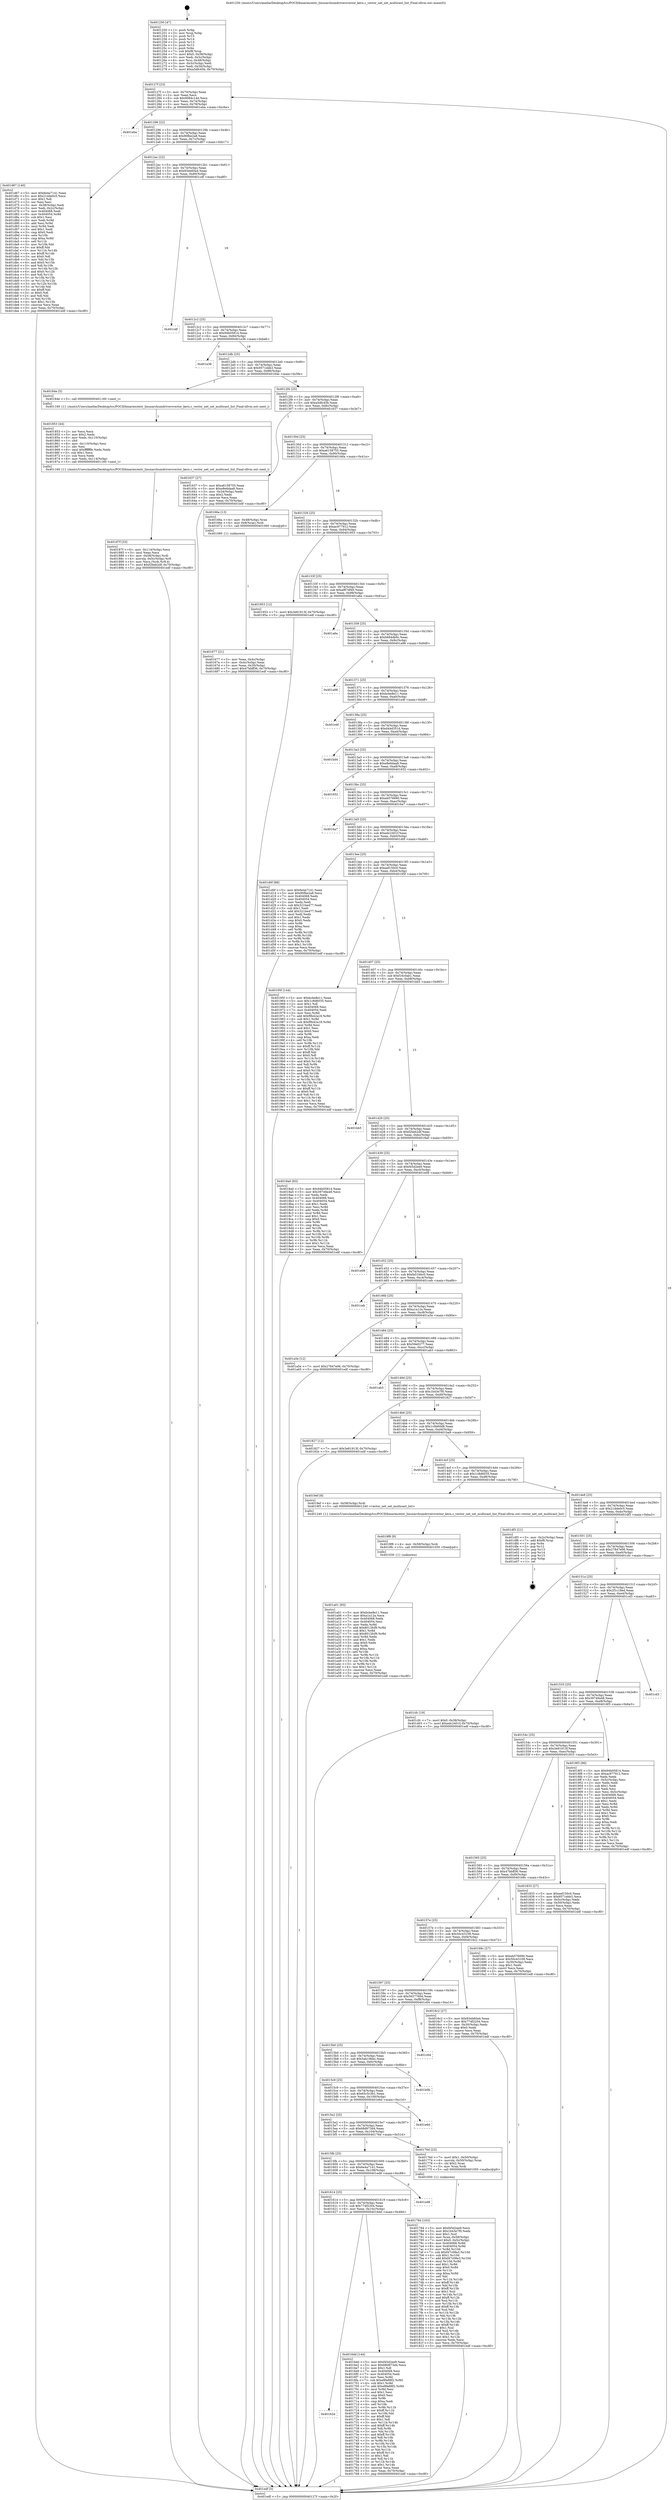 digraph "0x401250" {
  label = "0x401250 (/mnt/c/Users/mathe/Desktop/tcc/POCII/binaries/extr_linuxarchumdriversvector_kern.c_vector_net_set_multicast_list_Final-ollvm.out::main(0))"
  labelloc = "t"
  node[shape=record]

  Entry [label="",width=0.3,height=0.3,shape=circle,fillcolor=black,style=filled]
  "0x40127f" [label="{
     0x40127f [23]\l
     | [instrs]\l
     &nbsp;&nbsp;0x40127f \<+3\>: mov -0x70(%rbp),%eax\l
     &nbsp;&nbsp;0x401282 \<+2\>: mov %eax,%ecx\l
     &nbsp;&nbsp;0x401284 \<+6\>: sub $0x9084c14d,%ecx\l
     &nbsp;&nbsp;0x40128a \<+3\>: mov %eax,-0x74(%rbp)\l
     &nbsp;&nbsp;0x40128d \<+3\>: mov %ecx,-0x78(%rbp)\l
     &nbsp;&nbsp;0x401290 \<+6\>: je 0000000000401eba \<main+0xc6a\>\l
  }"]
  "0x401eba" [label="{
     0x401eba\l
  }", style=dashed]
  "0x401296" [label="{
     0x401296 [22]\l
     | [instrs]\l
     &nbsp;&nbsp;0x401296 \<+5\>: jmp 000000000040129b \<main+0x4b\>\l
     &nbsp;&nbsp;0x40129b \<+3\>: mov -0x74(%rbp),%eax\l
     &nbsp;&nbsp;0x40129e \<+5\>: sub $0x90fbe2a8,%eax\l
     &nbsp;&nbsp;0x4012a3 \<+3\>: mov %eax,-0x7c(%rbp)\l
     &nbsp;&nbsp;0x4012a6 \<+6\>: je 0000000000401d67 \<main+0xb17\>\l
  }"]
  Exit [label="",width=0.3,height=0.3,shape=circle,fillcolor=black,style=filled,peripheries=2]
  "0x401d67" [label="{
     0x401d67 [140]\l
     | [instrs]\l
     &nbsp;&nbsp;0x401d67 \<+5\>: mov $0x6e4a7141,%eax\l
     &nbsp;&nbsp;0x401d6c \<+5\>: mov $0x21dde0c5,%ecx\l
     &nbsp;&nbsp;0x401d71 \<+2\>: mov $0x1,%dl\l
     &nbsp;&nbsp;0x401d73 \<+2\>: xor %esi,%esi\l
     &nbsp;&nbsp;0x401d75 \<+3\>: mov -0x38(%rbp),%edi\l
     &nbsp;&nbsp;0x401d78 \<+3\>: mov %edi,-0x2c(%rbp)\l
     &nbsp;&nbsp;0x401d7b \<+7\>: mov 0x404068,%edi\l
     &nbsp;&nbsp;0x401d82 \<+8\>: mov 0x404054,%r8d\l
     &nbsp;&nbsp;0x401d8a \<+3\>: sub $0x1,%esi\l
     &nbsp;&nbsp;0x401d8d \<+3\>: mov %edi,%r9d\l
     &nbsp;&nbsp;0x401d90 \<+3\>: add %esi,%r9d\l
     &nbsp;&nbsp;0x401d93 \<+4\>: imul %r9d,%edi\l
     &nbsp;&nbsp;0x401d97 \<+3\>: and $0x1,%edi\l
     &nbsp;&nbsp;0x401d9a \<+3\>: cmp $0x0,%edi\l
     &nbsp;&nbsp;0x401d9d \<+4\>: sete %r10b\l
     &nbsp;&nbsp;0x401da1 \<+4\>: cmp $0xa,%r8d\l
     &nbsp;&nbsp;0x401da5 \<+4\>: setl %r11b\l
     &nbsp;&nbsp;0x401da9 \<+3\>: mov %r10b,%bl\l
     &nbsp;&nbsp;0x401dac \<+3\>: xor $0xff,%bl\l
     &nbsp;&nbsp;0x401daf \<+3\>: mov %r11b,%r14b\l
     &nbsp;&nbsp;0x401db2 \<+4\>: xor $0xff,%r14b\l
     &nbsp;&nbsp;0x401db6 \<+3\>: xor $0x0,%dl\l
     &nbsp;&nbsp;0x401db9 \<+3\>: mov %bl,%r15b\l
     &nbsp;&nbsp;0x401dbc \<+4\>: and $0x0,%r15b\l
     &nbsp;&nbsp;0x401dc0 \<+3\>: and %dl,%r10b\l
     &nbsp;&nbsp;0x401dc3 \<+3\>: mov %r14b,%r12b\l
     &nbsp;&nbsp;0x401dc6 \<+4\>: and $0x0,%r12b\l
     &nbsp;&nbsp;0x401dca \<+3\>: and %dl,%r11b\l
     &nbsp;&nbsp;0x401dcd \<+3\>: or %r10b,%r15b\l
     &nbsp;&nbsp;0x401dd0 \<+3\>: or %r11b,%r12b\l
     &nbsp;&nbsp;0x401dd3 \<+3\>: xor %r12b,%r15b\l
     &nbsp;&nbsp;0x401dd6 \<+3\>: or %r14b,%bl\l
     &nbsp;&nbsp;0x401dd9 \<+3\>: xor $0xff,%bl\l
     &nbsp;&nbsp;0x401ddc \<+3\>: or $0x0,%dl\l
     &nbsp;&nbsp;0x401ddf \<+2\>: and %dl,%bl\l
     &nbsp;&nbsp;0x401de1 \<+3\>: or %bl,%r15b\l
     &nbsp;&nbsp;0x401de4 \<+4\>: test $0x1,%r15b\l
     &nbsp;&nbsp;0x401de8 \<+3\>: cmovne %ecx,%eax\l
     &nbsp;&nbsp;0x401deb \<+3\>: mov %eax,-0x70(%rbp)\l
     &nbsp;&nbsp;0x401dee \<+5\>: jmp 0000000000401edf \<main+0xc8f\>\l
  }"]
  "0x4012ac" [label="{
     0x4012ac [22]\l
     | [instrs]\l
     &nbsp;&nbsp;0x4012ac \<+5\>: jmp 00000000004012b1 \<main+0x61\>\l
     &nbsp;&nbsp;0x4012b1 \<+3\>: mov -0x74(%rbp),%eax\l
     &nbsp;&nbsp;0x4012b4 \<+5\>: sub $0x93eb60a4,%eax\l
     &nbsp;&nbsp;0x4012b9 \<+3\>: mov %eax,-0x80(%rbp)\l
     &nbsp;&nbsp;0x4012bc \<+6\>: je 0000000000401cdf \<main+0xa8f\>\l
  }"]
  "0x401a01" [label="{
     0x401a01 [93]\l
     | [instrs]\l
     &nbsp;&nbsp;0x401a01 \<+5\>: mov $0xbcbe8e11,%eax\l
     &nbsp;&nbsp;0x401a06 \<+5\>: mov $0xa1a12a,%ecx\l
     &nbsp;&nbsp;0x401a0b \<+7\>: mov 0x404068,%edx\l
     &nbsp;&nbsp;0x401a12 \<+7\>: mov 0x404054,%esi\l
     &nbsp;&nbsp;0x401a19 \<+3\>: mov %edx,%r8d\l
     &nbsp;&nbsp;0x401a1c \<+7\>: add $0x8012fcf9,%r8d\l
     &nbsp;&nbsp;0x401a23 \<+4\>: sub $0x1,%r8d\l
     &nbsp;&nbsp;0x401a27 \<+7\>: sub $0x8012fcf9,%r8d\l
     &nbsp;&nbsp;0x401a2e \<+4\>: imul %r8d,%edx\l
     &nbsp;&nbsp;0x401a32 \<+3\>: and $0x1,%edx\l
     &nbsp;&nbsp;0x401a35 \<+3\>: cmp $0x0,%edx\l
     &nbsp;&nbsp;0x401a38 \<+4\>: sete %r9b\l
     &nbsp;&nbsp;0x401a3c \<+3\>: cmp $0xa,%esi\l
     &nbsp;&nbsp;0x401a3f \<+4\>: setl %r10b\l
     &nbsp;&nbsp;0x401a43 \<+3\>: mov %r9b,%r11b\l
     &nbsp;&nbsp;0x401a46 \<+3\>: and %r10b,%r11b\l
     &nbsp;&nbsp;0x401a49 \<+3\>: xor %r10b,%r9b\l
     &nbsp;&nbsp;0x401a4c \<+3\>: or %r9b,%r11b\l
     &nbsp;&nbsp;0x401a4f \<+4\>: test $0x1,%r11b\l
     &nbsp;&nbsp;0x401a53 \<+3\>: cmovne %ecx,%eax\l
     &nbsp;&nbsp;0x401a56 \<+3\>: mov %eax,-0x70(%rbp)\l
     &nbsp;&nbsp;0x401a59 \<+5\>: jmp 0000000000401edf \<main+0xc8f\>\l
  }"]
  "0x401cdf" [label="{
     0x401cdf\l
  }", style=dashed]
  "0x4012c2" [label="{
     0x4012c2 [25]\l
     | [instrs]\l
     &nbsp;&nbsp;0x4012c2 \<+5\>: jmp 00000000004012c7 \<main+0x77\>\l
     &nbsp;&nbsp;0x4012c7 \<+3\>: mov -0x74(%rbp),%eax\l
     &nbsp;&nbsp;0x4012ca \<+5\>: sub $0x94b05814,%eax\l
     &nbsp;&nbsp;0x4012cf \<+6\>: mov %eax,-0x84(%rbp)\l
     &nbsp;&nbsp;0x4012d5 \<+6\>: je 0000000000401e36 \<main+0xbe6\>\l
  }"]
  "0x4019f8" [label="{
     0x4019f8 [9]\l
     | [instrs]\l
     &nbsp;&nbsp;0x4019f8 \<+4\>: mov -0x58(%rbp),%rdi\l
     &nbsp;&nbsp;0x4019fc \<+5\>: call 0000000000401030 \<free@plt\>\l
     | [calls]\l
     &nbsp;&nbsp;0x401030 \{1\} (unknown)\l
  }"]
  "0x401e36" [label="{
     0x401e36\l
  }", style=dashed]
  "0x4012db" [label="{
     0x4012db [25]\l
     | [instrs]\l
     &nbsp;&nbsp;0x4012db \<+5\>: jmp 00000000004012e0 \<main+0x90\>\l
     &nbsp;&nbsp;0x4012e0 \<+3\>: mov -0x74(%rbp),%eax\l
     &nbsp;&nbsp;0x4012e3 \<+5\>: sub $0x9571ebb3,%eax\l
     &nbsp;&nbsp;0x4012e8 \<+6\>: mov %eax,-0x88(%rbp)\l
     &nbsp;&nbsp;0x4012ee \<+6\>: je 000000000040184e \<main+0x5fe\>\l
  }"]
  "0x40187f" [label="{
     0x40187f [33]\l
     | [instrs]\l
     &nbsp;&nbsp;0x40187f \<+6\>: mov -0x114(%rbp),%ecx\l
     &nbsp;&nbsp;0x401885 \<+3\>: imul %eax,%ecx\l
     &nbsp;&nbsp;0x401888 \<+4\>: mov -0x58(%rbp),%rdi\l
     &nbsp;&nbsp;0x40188c \<+4\>: movslq -0x5c(%rbp),%r8\l
     &nbsp;&nbsp;0x401890 \<+4\>: mov %ecx,(%rdi,%r8,4)\l
     &nbsp;&nbsp;0x401894 \<+7\>: movl $0xf2beb2df,-0x70(%rbp)\l
     &nbsp;&nbsp;0x40189b \<+5\>: jmp 0000000000401edf \<main+0xc8f\>\l
  }"]
  "0x40184e" [label="{
     0x40184e [5]\l
     | [instrs]\l
     &nbsp;&nbsp;0x40184e \<+5\>: call 0000000000401160 \<next_i\>\l
     | [calls]\l
     &nbsp;&nbsp;0x401160 \{1\} (/mnt/c/Users/mathe/Desktop/tcc/POCII/binaries/extr_linuxarchumdriversvector_kern.c_vector_net_set_multicast_list_Final-ollvm.out::next_i)\l
  }"]
  "0x4012f4" [label="{
     0x4012f4 [25]\l
     | [instrs]\l
     &nbsp;&nbsp;0x4012f4 \<+5\>: jmp 00000000004012f9 \<main+0xa9\>\l
     &nbsp;&nbsp;0x4012f9 \<+3\>: mov -0x74(%rbp),%eax\l
     &nbsp;&nbsp;0x4012fc \<+5\>: sub $0xa5dfc45b,%eax\l
     &nbsp;&nbsp;0x401301 \<+6\>: mov %eax,-0x8c(%rbp)\l
     &nbsp;&nbsp;0x401307 \<+6\>: je 0000000000401637 \<main+0x3e7\>\l
  }"]
  "0x401853" [label="{
     0x401853 [44]\l
     | [instrs]\l
     &nbsp;&nbsp;0x401853 \<+2\>: xor %ecx,%ecx\l
     &nbsp;&nbsp;0x401855 \<+5\>: mov $0x2,%edx\l
     &nbsp;&nbsp;0x40185a \<+6\>: mov %edx,-0x110(%rbp)\l
     &nbsp;&nbsp;0x401860 \<+1\>: cltd\l
     &nbsp;&nbsp;0x401861 \<+6\>: mov -0x110(%rbp),%esi\l
     &nbsp;&nbsp;0x401867 \<+2\>: idiv %esi\l
     &nbsp;&nbsp;0x401869 \<+6\>: imul $0xfffffffe,%edx,%edx\l
     &nbsp;&nbsp;0x40186f \<+3\>: sub $0x1,%ecx\l
     &nbsp;&nbsp;0x401872 \<+2\>: sub %ecx,%edx\l
     &nbsp;&nbsp;0x401874 \<+6\>: mov %edx,-0x114(%rbp)\l
     &nbsp;&nbsp;0x40187a \<+5\>: call 0000000000401160 \<next_i\>\l
     | [calls]\l
     &nbsp;&nbsp;0x401160 \{1\} (/mnt/c/Users/mathe/Desktop/tcc/POCII/binaries/extr_linuxarchumdriversvector_kern.c_vector_net_set_multicast_list_Final-ollvm.out::next_i)\l
  }"]
  "0x401637" [label="{
     0x401637 [27]\l
     | [instrs]\l
     &nbsp;&nbsp;0x401637 \<+5\>: mov $0xa6158755,%eax\l
     &nbsp;&nbsp;0x40163c \<+5\>: mov $0xe8e6daa8,%ecx\l
     &nbsp;&nbsp;0x401641 \<+3\>: mov -0x34(%rbp),%edx\l
     &nbsp;&nbsp;0x401644 \<+3\>: cmp $0x2,%edx\l
     &nbsp;&nbsp;0x401647 \<+3\>: cmovne %ecx,%eax\l
     &nbsp;&nbsp;0x40164a \<+3\>: mov %eax,-0x70(%rbp)\l
     &nbsp;&nbsp;0x40164d \<+5\>: jmp 0000000000401edf \<main+0xc8f\>\l
  }"]
  "0x40130d" [label="{
     0x40130d [25]\l
     | [instrs]\l
     &nbsp;&nbsp;0x40130d \<+5\>: jmp 0000000000401312 \<main+0xc2\>\l
     &nbsp;&nbsp;0x401312 \<+3\>: mov -0x74(%rbp),%eax\l
     &nbsp;&nbsp;0x401315 \<+5\>: sub $0xa6158755,%eax\l
     &nbsp;&nbsp;0x40131a \<+6\>: mov %eax,-0x90(%rbp)\l
     &nbsp;&nbsp;0x401320 \<+6\>: je 000000000040166a \<main+0x41a\>\l
  }"]
  "0x401edf" [label="{
     0x401edf [5]\l
     | [instrs]\l
     &nbsp;&nbsp;0x401edf \<+5\>: jmp 000000000040127f \<main+0x2f\>\l
  }"]
  "0x401250" [label="{
     0x401250 [47]\l
     | [instrs]\l
     &nbsp;&nbsp;0x401250 \<+1\>: push %rbp\l
     &nbsp;&nbsp;0x401251 \<+3\>: mov %rsp,%rbp\l
     &nbsp;&nbsp;0x401254 \<+2\>: push %r15\l
     &nbsp;&nbsp;0x401256 \<+2\>: push %r14\l
     &nbsp;&nbsp;0x401258 \<+2\>: push %r13\l
     &nbsp;&nbsp;0x40125a \<+2\>: push %r12\l
     &nbsp;&nbsp;0x40125c \<+1\>: push %rbx\l
     &nbsp;&nbsp;0x40125d \<+7\>: sub $0xf8,%rsp\l
     &nbsp;&nbsp;0x401264 \<+7\>: movl $0x0,-0x38(%rbp)\l
     &nbsp;&nbsp;0x40126b \<+3\>: mov %edi,-0x3c(%rbp)\l
     &nbsp;&nbsp;0x40126e \<+4\>: mov %rsi,-0x48(%rbp)\l
     &nbsp;&nbsp;0x401272 \<+3\>: mov -0x3c(%rbp),%edi\l
     &nbsp;&nbsp;0x401275 \<+3\>: mov %edi,-0x34(%rbp)\l
     &nbsp;&nbsp;0x401278 \<+7\>: movl $0xa5dfc45b,-0x70(%rbp)\l
  }"]
  "0x401784" [label="{
     0x401784 [163]\l
     | [instrs]\l
     &nbsp;&nbsp;0x401784 \<+5\>: mov $0xf45d2ee9,%ecx\l
     &nbsp;&nbsp;0x401789 \<+5\>: mov $0x1b43e7f0,%edx\l
     &nbsp;&nbsp;0x40178e \<+3\>: mov $0x1,%sil\l
     &nbsp;&nbsp;0x401791 \<+4\>: mov %rax,-0x58(%rbp)\l
     &nbsp;&nbsp;0x401795 \<+7\>: movl $0x0,-0x5c(%rbp)\l
     &nbsp;&nbsp;0x40179c \<+8\>: mov 0x404068,%r8d\l
     &nbsp;&nbsp;0x4017a4 \<+8\>: mov 0x404054,%r9d\l
     &nbsp;&nbsp;0x4017ac \<+3\>: mov %r8d,%r10d\l
     &nbsp;&nbsp;0x4017af \<+7\>: sub $0xf47c08e3,%r10d\l
     &nbsp;&nbsp;0x4017b6 \<+4\>: sub $0x1,%r10d\l
     &nbsp;&nbsp;0x4017ba \<+7\>: add $0xf47c08e3,%r10d\l
     &nbsp;&nbsp;0x4017c1 \<+4\>: imul %r10d,%r8d\l
     &nbsp;&nbsp;0x4017c5 \<+4\>: and $0x1,%r8d\l
     &nbsp;&nbsp;0x4017c9 \<+4\>: cmp $0x0,%r8d\l
     &nbsp;&nbsp;0x4017cd \<+4\>: sete %r11b\l
     &nbsp;&nbsp;0x4017d1 \<+4\>: cmp $0xa,%r9d\l
     &nbsp;&nbsp;0x4017d5 \<+3\>: setl %bl\l
     &nbsp;&nbsp;0x4017d8 \<+3\>: mov %r11b,%r14b\l
     &nbsp;&nbsp;0x4017db \<+4\>: xor $0xff,%r14b\l
     &nbsp;&nbsp;0x4017df \<+3\>: mov %bl,%r15b\l
     &nbsp;&nbsp;0x4017e2 \<+4\>: xor $0xff,%r15b\l
     &nbsp;&nbsp;0x4017e6 \<+4\>: xor $0x1,%sil\l
     &nbsp;&nbsp;0x4017ea \<+3\>: mov %r14b,%r12b\l
     &nbsp;&nbsp;0x4017ed \<+4\>: and $0xff,%r12b\l
     &nbsp;&nbsp;0x4017f1 \<+3\>: and %sil,%r11b\l
     &nbsp;&nbsp;0x4017f4 \<+3\>: mov %r15b,%r13b\l
     &nbsp;&nbsp;0x4017f7 \<+4\>: and $0xff,%r13b\l
     &nbsp;&nbsp;0x4017fb \<+3\>: and %sil,%bl\l
     &nbsp;&nbsp;0x4017fe \<+3\>: or %r11b,%r12b\l
     &nbsp;&nbsp;0x401801 \<+3\>: or %bl,%r13b\l
     &nbsp;&nbsp;0x401804 \<+3\>: xor %r13b,%r12b\l
     &nbsp;&nbsp;0x401807 \<+3\>: or %r15b,%r14b\l
     &nbsp;&nbsp;0x40180a \<+4\>: xor $0xff,%r14b\l
     &nbsp;&nbsp;0x40180e \<+4\>: or $0x1,%sil\l
     &nbsp;&nbsp;0x401812 \<+3\>: and %sil,%r14b\l
     &nbsp;&nbsp;0x401815 \<+3\>: or %r14b,%r12b\l
     &nbsp;&nbsp;0x401818 \<+4\>: test $0x1,%r12b\l
     &nbsp;&nbsp;0x40181c \<+3\>: cmovne %edx,%ecx\l
     &nbsp;&nbsp;0x40181f \<+3\>: mov %ecx,-0x70(%rbp)\l
     &nbsp;&nbsp;0x401822 \<+5\>: jmp 0000000000401edf \<main+0xc8f\>\l
  }"]
  "0x40166a" [label="{
     0x40166a [13]\l
     | [instrs]\l
     &nbsp;&nbsp;0x40166a \<+4\>: mov -0x48(%rbp),%rax\l
     &nbsp;&nbsp;0x40166e \<+4\>: mov 0x8(%rax),%rdi\l
     &nbsp;&nbsp;0x401672 \<+5\>: call 0000000000401060 \<atoi@plt\>\l
     | [calls]\l
     &nbsp;&nbsp;0x401060 \{1\} (unknown)\l
  }"]
  "0x401326" [label="{
     0x401326 [25]\l
     | [instrs]\l
     &nbsp;&nbsp;0x401326 \<+5\>: jmp 000000000040132b \<main+0xdb\>\l
     &nbsp;&nbsp;0x40132b \<+3\>: mov -0x74(%rbp),%eax\l
     &nbsp;&nbsp;0x40132e \<+5\>: sub $0xac977912,%eax\l
     &nbsp;&nbsp;0x401333 \<+6\>: mov %eax,-0x94(%rbp)\l
     &nbsp;&nbsp;0x401339 \<+6\>: je 0000000000401953 \<main+0x703\>\l
  }"]
  "0x401677" [label="{
     0x401677 [21]\l
     | [instrs]\l
     &nbsp;&nbsp;0x401677 \<+3\>: mov %eax,-0x4c(%rbp)\l
     &nbsp;&nbsp;0x40167a \<+3\>: mov -0x4c(%rbp),%eax\l
     &nbsp;&nbsp;0x40167d \<+3\>: mov %eax,-0x30(%rbp)\l
     &nbsp;&nbsp;0x401680 \<+7\>: movl $0x47bbff36,-0x70(%rbp)\l
     &nbsp;&nbsp;0x401687 \<+5\>: jmp 0000000000401edf \<main+0xc8f\>\l
  }"]
  "0x40162d" [label="{
     0x40162d\l
  }", style=dashed]
  "0x401953" [label="{
     0x401953 [12]\l
     | [instrs]\l
     &nbsp;&nbsp;0x401953 \<+7\>: movl $0x3e81913f,-0x70(%rbp)\l
     &nbsp;&nbsp;0x40195a \<+5\>: jmp 0000000000401edf \<main+0xc8f\>\l
  }"]
  "0x40133f" [label="{
     0x40133f [25]\l
     | [instrs]\l
     &nbsp;&nbsp;0x40133f \<+5\>: jmp 0000000000401344 \<main+0xf4\>\l
     &nbsp;&nbsp;0x401344 \<+3\>: mov -0x74(%rbp),%eax\l
     &nbsp;&nbsp;0x401347 \<+5\>: sub $0xaf87df40,%eax\l
     &nbsp;&nbsp;0x40134c \<+6\>: mov %eax,-0x98(%rbp)\l
     &nbsp;&nbsp;0x401352 \<+6\>: je 0000000000401a6a \<main+0x81a\>\l
  }"]
  "0x4016dd" [label="{
     0x4016dd [144]\l
     | [instrs]\l
     &nbsp;&nbsp;0x4016dd \<+5\>: mov $0xf45d2ee9,%eax\l
     &nbsp;&nbsp;0x4016e2 \<+5\>: mov $0x68d973d4,%ecx\l
     &nbsp;&nbsp;0x4016e7 \<+2\>: mov $0x1,%dl\l
     &nbsp;&nbsp;0x4016e9 \<+7\>: mov 0x404068,%esi\l
     &nbsp;&nbsp;0x4016f0 \<+7\>: mov 0x404054,%edi\l
     &nbsp;&nbsp;0x4016f7 \<+3\>: mov %esi,%r8d\l
     &nbsp;&nbsp;0x4016fa \<+7\>: sub $0xe8fa88f2,%r8d\l
     &nbsp;&nbsp;0x401701 \<+4\>: sub $0x1,%r8d\l
     &nbsp;&nbsp;0x401705 \<+7\>: add $0xe8fa88f2,%r8d\l
     &nbsp;&nbsp;0x40170c \<+4\>: imul %r8d,%esi\l
     &nbsp;&nbsp;0x401710 \<+3\>: and $0x1,%esi\l
     &nbsp;&nbsp;0x401713 \<+3\>: cmp $0x0,%esi\l
     &nbsp;&nbsp;0x401716 \<+4\>: sete %r9b\l
     &nbsp;&nbsp;0x40171a \<+3\>: cmp $0xa,%edi\l
     &nbsp;&nbsp;0x40171d \<+4\>: setl %r10b\l
     &nbsp;&nbsp;0x401721 \<+3\>: mov %r9b,%r11b\l
     &nbsp;&nbsp;0x401724 \<+4\>: xor $0xff,%r11b\l
     &nbsp;&nbsp;0x401728 \<+3\>: mov %r10b,%bl\l
     &nbsp;&nbsp;0x40172b \<+3\>: xor $0xff,%bl\l
     &nbsp;&nbsp;0x40172e \<+3\>: xor $0x1,%dl\l
     &nbsp;&nbsp;0x401731 \<+3\>: mov %r11b,%r14b\l
     &nbsp;&nbsp;0x401734 \<+4\>: and $0xff,%r14b\l
     &nbsp;&nbsp;0x401738 \<+3\>: and %dl,%r9b\l
     &nbsp;&nbsp;0x40173b \<+3\>: mov %bl,%r15b\l
     &nbsp;&nbsp;0x40173e \<+4\>: and $0xff,%r15b\l
     &nbsp;&nbsp;0x401742 \<+3\>: and %dl,%r10b\l
     &nbsp;&nbsp;0x401745 \<+3\>: or %r9b,%r14b\l
     &nbsp;&nbsp;0x401748 \<+3\>: or %r10b,%r15b\l
     &nbsp;&nbsp;0x40174b \<+3\>: xor %r15b,%r14b\l
     &nbsp;&nbsp;0x40174e \<+3\>: or %bl,%r11b\l
     &nbsp;&nbsp;0x401751 \<+4\>: xor $0xff,%r11b\l
     &nbsp;&nbsp;0x401755 \<+3\>: or $0x1,%dl\l
     &nbsp;&nbsp;0x401758 \<+3\>: and %dl,%r11b\l
     &nbsp;&nbsp;0x40175b \<+3\>: or %r11b,%r14b\l
     &nbsp;&nbsp;0x40175e \<+4\>: test $0x1,%r14b\l
     &nbsp;&nbsp;0x401762 \<+3\>: cmovne %ecx,%eax\l
     &nbsp;&nbsp;0x401765 \<+3\>: mov %eax,-0x70(%rbp)\l
     &nbsp;&nbsp;0x401768 \<+5\>: jmp 0000000000401edf \<main+0xc8f\>\l
  }"]
  "0x401a6a" [label="{
     0x401a6a\l
  }", style=dashed]
  "0x401358" [label="{
     0x401358 [25]\l
     | [instrs]\l
     &nbsp;&nbsp;0x401358 \<+5\>: jmp 000000000040135d \<main+0x10d\>\l
     &nbsp;&nbsp;0x40135d \<+3\>: mov -0x74(%rbp),%eax\l
     &nbsp;&nbsp;0x401360 \<+5\>: sub $0xb684db9c,%eax\l
     &nbsp;&nbsp;0x401365 \<+6\>: mov %eax,-0x9c(%rbp)\l
     &nbsp;&nbsp;0x40136b \<+6\>: je 0000000000401a98 \<main+0x848\>\l
  }"]
  "0x401614" [label="{
     0x401614 [25]\l
     | [instrs]\l
     &nbsp;&nbsp;0x401614 \<+5\>: jmp 0000000000401619 \<main+0x3c9\>\l
     &nbsp;&nbsp;0x401619 \<+3\>: mov -0x74(%rbp),%eax\l
     &nbsp;&nbsp;0x40161c \<+5\>: sub $0x774f2204,%eax\l
     &nbsp;&nbsp;0x401621 \<+6\>: mov %eax,-0x10c(%rbp)\l
     &nbsp;&nbsp;0x401627 \<+6\>: je 00000000004016dd \<main+0x48d\>\l
  }"]
  "0x401a98" [label="{
     0x401a98\l
  }", style=dashed]
  "0x401371" [label="{
     0x401371 [25]\l
     | [instrs]\l
     &nbsp;&nbsp;0x401371 \<+5\>: jmp 0000000000401376 \<main+0x126\>\l
     &nbsp;&nbsp;0x401376 \<+3\>: mov -0x74(%rbp),%eax\l
     &nbsp;&nbsp;0x401379 \<+5\>: sub $0xbcbe8e11,%eax\l
     &nbsp;&nbsp;0x40137e \<+6\>: mov %eax,-0xa0(%rbp)\l
     &nbsp;&nbsp;0x401384 \<+6\>: je 0000000000401e4f \<main+0xbff\>\l
  }"]
  "0x401ed8" [label="{
     0x401ed8\l
  }", style=dashed]
  "0x401e4f" [label="{
     0x401e4f\l
  }", style=dashed]
  "0x40138a" [label="{
     0x40138a [25]\l
     | [instrs]\l
     &nbsp;&nbsp;0x40138a \<+5\>: jmp 000000000040138f \<main+0x13f\>\l
     &nbsp;&nbsp;0x40138f \<+3\>: mov -0x74(%rbp),%eax\l
     &nbsp;&nbsp;0x401392 \<+5\>: sub $0xd44d351d,%eax\l
     &nbsp;&nbsp;0x401397 \<+6\>: mov %eax,-0xa4(%rbp)\l
     &nbsp;&nbsp;0x40139d \<+6\>: je 0000000000401bd4 \<main+0x984\>\l
  }"]
  "0x4015fb" [label="{
     0x4015fb [25]\l
     | [instrs]\l
     &nbsp;&nbsp;0x4015fb \<+5\>: jmp 0000000000401600 \<main+0x3b0\>\l
     &nbsp;&nbsp;0x401600 \<+3\>: mov -0x74(%rbp),%eax\l
     &nbsp;&nbsp;0x401603 \<+5\>: sub $0x6e4a7141,%eax\l
     &nbsp;&nbsp;0x401608 \<+6\>: mov %eax,-0x108(%rbp)\l
     &nbsp;&nbsp;0x40160e \<+6\>: je 0000000000401ed8 \<main+0xc88\>\l
  }"]
  "0x401bd4" [label="{
     0x401bd4\l
  }", style=dashed]
  "0x4013a3" [label="{
     0x4013a3 [25]\l
     | [instrs]\l
     &nbsp;&nbsp;0x4013a3 \<+5\>: jmp 00000000004013a8 \<main+0x158\>\l
     &nbsp;&nbsp;0x4013a8 \<+3\>: mov -0x74(%rbp),%eax\l
     &nbsp;&nbsp;0x4013ab \<+5\>: sub $0xe8e6daa8,%eax\l
     &nbsp;&nbsp;0x4013b0 \<+6\>: mov %eax,-0xa8(%rbp)\l
     &nbsp;&nbsp;0x4013b6 \<+6\>: je 0000000000401652 \<main+0x402\>\l
  }"]
  "0x40176d" [label="{
     0x40176d [23]\l
     | [instrs]\l
     &nbsp;&nbsp;0x40176d \<+7\>: movl $0x1,-0x50(%rbp)\l
     &nbsp;&nbsp;0x401774 \<+4\>: movslq -0x50(%rbp),%rax\l
     &nbsp;&nbsp;0x401778 \<+4\>: shl $0x2,%rax\l
     &nbsp;&nbsp;0x40177c \<+3\>: mov %rax,%rdi\l
     &nbsp;&nbsp;0x40177f \<+5\>: call 0000000000401050 \<malloc@plt\>\l
     | [calls]\l
     &nbsp;&nbsp;0x401050 \{1\} (unknown)\l
  }"]
  "0x401652" [label="{
     0x401652\l
  }", style=dashed]
  "0x4013bc" [label="{
     0x4013bc [25]\l
     | [instrs]\l
     &nbsp;&nbsp;0x4013bc \<+5\>: jmp 00000000004013c1 \<main+0x171\>\l
     &nbsp;&nbsp;0x4013c1 \<+3\>: mov -0x74(%rbp),%eax\l
     &nbsp;&nbsp;0x4013c4 \<+5\>: sub $0xeb576690,%eax\l
     &nbsp;&nbsp;0x4013c9 \<+6\>: mov %eax,-0xac(%rbp)\l
     &nbsp;&nbsp;0x4013cf \<+6\>: je 00000000004016a7 \<main+0x457\>\l
  }"]
  "0x4015e2" [label="{
     0x4015e2 [25]\l
     | [instrs]\l
     &nbsp;&nbsp;0x4015e2 \<+5\>: jmp 00000000004015e7 \<main+0x397\>\l
     &nbsp;&nbsp;0x4015e7 \<+3\>: mov -0x74(%rbp),%eax\l
     &nbsp;&nbsp;0x4015ea \<+5\>: sub $0x68d973d4,%eax\l
     &nbsp;&nbsp;0x4015ef \<+6\>: mov %eax,-0x104(%rbp)\l
     &nbsp;&nbsp;0x4015f5 \<+6\>: je 000000000040176d \<main+0x51d\>\l
  }"]
  "0x4016a7" [label="{
     0x4016a7\l
  }", style=dashed]
  "0x4013d5" [label="{
     0x4013d5 [25]\l
     | [instrs]\l
     &nbsp;&nbsp;0x4013d5 \<+5\>: jmp 00000000004013da \<main+0x18a\>\l
     &nbsp;&nbsp;0x4013da \<+3\>: mov -0x74(%rbp),%eax\l
     &nbsp;&nbsp;0x4013dd \<+5\>: sub $0xedc2401f,%eax\l
     &nbsp;&nbsp;0x4013e2 \<+6\>: mov %eax,-0xb0(%rbp)\l
     &nbsp;&nbsp;0x4013e8 \<+6\>: je 0000000000401d0f \<main+0xabf\>\l
  }"]
  "0x401e6d" [label="{
     0x401e6d\l
  }", style=dashed]
  "0x401d0f" [label="{
     0x401d0f [88]\l
     | [instrs]\l
     &nbsp;&nbsp;0x401d0f \<+5\>: mov $0x6e4a7141,%eax\l
     &nbsp;&nbsp;0x401d14 \<+5\>: mov $0x90fbe2a8,%ecx\l
     &nbsp;&nbsp;0x401d19 \<+7\>: mov 0x404068,%edx\l
     &nbsp;&nbsp;0x401d20 \<+7\>: mov 0x404054,%esi\l
     &nbsp;&nbsp;0x401d27 \<+2\>: mov %edx,%edi\l
     &nbsp;&nbsp;0x401d29 \<+6\>: sub $0x321be477,%edi\l
     &nbsp;&nbsp;0x401d2f \<+3\>: sub $0x1,%edi\l
     &nbsp;&nbsp;0x401d32 \<+6\>: add $0x321be477,%edi\l
     &nbsp;&nbsp;0x401d38 \<+3\>: imul %edi,%edx\l
     &nbsp;&nbsp;0x401d3b \<+3\>: and $0x1,%edx\l
     &nbsp;&nbsp;0x401d3e \<+3\>: cmp $0x0,%edx\l
     &nbsp;&nbsp;0x401d41 \<+4\>: sete %r8b\l
     &nbsp;&nbsp;0x401d45 \<+3\>: cmp $0xa,%esi\l
     &nbsp;&nbsp;0x401d48 \<+4\>: setl %r9b\l
     &nbsp;&nbsp;0x401d4c \<+3\>: mov %r8b,%r10b\l
     &nbsp;&nbsp;0x401d4f \<+3\>: and %r9b,%r10b\l
     &nbsp;&nbsp;0x401d52 \<+3\>: xor %r9b,%r8b\l
     &nbsp;&nbsp;0x401d55 \<+3\>: or %r8b,%r10b\l
     &nbsp;&nbsp;0x401d58 \<+4\>: test $0x1,%r10b\l
     &nbsp;&nbsp;0x401d5c \<+3\>: cmovne %ecx,%eax\l
     &nbsp;&nbsp;0x401d5f \<+3\>: mov %eax,-0x70(%rbp)\l
     &nbsp;&nbsp;0x401d62 \<+5\>: jmp 0000000000401edf \<main+0xc8f\>\l
  }"]
  "0x4013ee" [label="{
     0x4013ee [25]\l
     | [instrs]\l
     &nbsp;&nbsp;0x4013ee \<+5\>: jmp 00000000004013f3 \<main+0x1a3\>\l
     &nbsp;&nbsp;0x4013f3 \<+3\>: mov -0x74(%rbp),%eax\l
     &nbsp;&nbsp;0x4013f6 \<+5\>: sub $0xeef150c0,%eax\l
     &nbsp;&nbsp;0x4013fb \<+6\>: mov %eax,-0xb4(%rbp)\l
     &nbsp;&nbsp;0x401401 \<+6\>: je 000000000040195f \<main+0x70f\>\l
  }"]
  "0x4015c9" [label="{
     0x4015c9 [25]\l
     | [instrs]\l
     &nbsp;&nbsp;0x4015c9 \<+5\>: jmp 00000000004015ce \<main+0x37e\>\l
     &nbsp;&nbsp;0x4015ce \<+3\>: mov -0x74(%rbp),%eax\l
     &nbsp;&nbsp;0x4015d1 \<+5\>: sub $0x65c5c3b1,%eax\l
     &nbsp;&nbsp;0x4015d6 \<+6\>: mov %eax,-0x100(%rbp)\l
     &nbsp;&nbsp;0x4015dc \<+6\>: je 0000000000401e6d \<main+0xc1d\>\l
  }"]
  "0x40195f" [label="{
     0x40195f [144]\l
     | [instrs]\l
     &nbsp;&nbsp;0x40195f \<+5\>: mov $0xbcbe8e11,%eax\l
     &nbsp;&nbsp;0x401964 \<+5\>: mov $0x1c8d6035,%ecx\l
     &nbsp;&nbsp;0x401969 \<+2\>: mov $0x1,%dl\l
     &nbsp;&nbsp;0x40196b \<+7\>: mov 0x404068,%esi\l
     &nbsp;&nbsp;0x401972 \<+7\>: mov 0x404054,%edi\l
     &nbsp;&nbsp;0x401979 \<+3\>: mov %esi,%r8d\l
     &nbsp;&nbsp;0x40197c \<+7\>: add $0xf9b42a18,%r8d\l
     &nbsp;&nbsp;0x401983 \<+4\>: sub $0x1,%r8d\l
     &nbsp;&nbsp;0x401987 \<+7\>: sub $0xf9b42a18,%r8d\l
     &nbsp;&nbsp;0x40198e \<+4\>: imul %r8d,%esi\l
     &nbsp;&nbsp;0x401992 \<+3\>: and $0x1,%esi\l
     &nbsp;&nbsp;0x401995 \<+3\>: cmp $0x0,%esi\l
     &nbsp;&nbsp;0x401998 \<+4\>: sete %r9b\l
     &nbsp;&nbsp;0x40199c \<+3\>: cmp $0xa,%edi\l
     &nbsp;&nbsp;0x40199f \<+4\>: setl %r10b\l
     &nbsp;&nbsp;0x4019a3 \<+3\>: mov %r9b,%r11b\l
     &nbsp;&nbsp;0x4019a6 \<+4\>: xor $0xff,%r11b\l
     &nbsp;&nbsp;0x4019aa \<+3\>: mov %r10b,%bl\l
     &nbsp;&nbsp;0x4019ad \<+3\>: xor $0xff,%bl\l
     &nbsp;&nbsp;0x4019b0 \<+3\>: xor $0x0,%dl\l
     &nbsp;&nbsp;0x4019b3 \<+3\>: mov %r11b,%r14b\l
     &nbsp;&nbsp;0x4019b6 \<+4\>: and $0x0,%r14b\l
     &nbsp;&nbsp;0x4019ba \<+3\>: and %dl,%r9b\l
     &nbsp;&nbsp;0x4019bd \<+3\>: mov %bl,%r15b\l
     &nbsp;&nbsp;0x4019c0 \<+4\>: and $0x0,%r15b\l
     &nbsp;&nbsp;0x4019c4 \<+3\>: and %dl,%r10b\l
     &nbsp;&nbsp;0x4019c7 \<+3\>: or %r9b,%r14b\l
     &nbsp;&nbsp;0x4019ca \<+3\>: or %r10b,%r15b\l
     &nbsp;&nbsp;0x4019cd \<+3\>: xor %r15b,%r14b\l
     &nbsp;&nbsp;0x4019d0 \<+3\>: or %bl,%r11b\l
     &nbsp;&nbsp;0x4019d3 \<+4\>: xor $0xff,%r11b\l
     &nbsp;&nbsp;0x4019d7 \<+3\>: or $0x0,%dl\l
     &nbsp;&nbsp;0x4019da \<+3\>: and %dl,%r11b\l
     &nbsp;&nbsp;0x4019dd \<+3\>: or %r11b,%r14b\l
     &nbsp;&nbsp;0x4019e0 \<+4\>: test $0x1,%r14b\l
     &nbsp;&nbsp;0x4019e4 \<+3\>: cmovne %ecx,%eax\l
     &nbsp;&nbsp;0x4019e7 \<+3\>: mov %eax,-0x70(%rbp)\l
     &nbsp;&nbsp;0x4019ea \<+5\>: jmp 0000000000401edf \<main+0xc8f\>\l
  }"]
  "0x401407" [label="{
     0x401407 [25]\l
     | [instrs]\l
     &nbsp;&nbsp;0x401407 \<+5\>: jmp 000000000040140c \<main+0x1bc\>\l
     &nbsp;&nbsp;0x40140c \<+3\>: mov -0x74(%rbp),%eax\l
     &nbsp;&nbsp;0x40140f \<+5\>: sub $0xf16c0ab1,%eax\l
     &nbsp;&nbsp;0x401414 \<+6\>: mov %eax,-0xb8(%rbp)\l
     &nbsp;&nbsp;0x40141a \<+6\>: je 0000000000401bb5 \<main+0x965\>\l
  }"]
  "0x401b0b" [label="{
     0x401b0b\l
  }", style=dashed]
  "0x401bb5" [label="{
     0x401bb5\l
  }", style=dashed]
  "0x401420" [label="{
     0x401420 [25]\l
     | [instrs]\l
     &nbsp;&nbsp;0x401420 \<+5\>: jmp 0000000000401425 \<main+0x1d5\>\l
     &nbsp;&nbsp;0x401425 \<+3\>: mov -0x74(%rbp),%eax\l
     &nbsp;&nbsp;0x401428 \<+5\>: sub $0xf2beb2df,%eax\l
     &nbsp;&nbsp;0x40142d \<+6\>: mov %eax,-0xbc(%rbp)\l
     &nbsp;&nbsp;0x401433 \<+6\>: je 00000000004018a0 \<main+0x650\>\l
  }"]
  "0x4015b0" [label="{
     0x4015b0 [25]\l
     | [instrs]\l
     &nbsp;&nbsp;0x4015b0 \<+5\>: jmp 00000000004015b5 \<main+0x365\>\l
     &nbsp;&nbsp;0x4015b5 \<+3\>: mov -0x74(%rbp),%eax\l
     &nbsp;&nbsp;0x4015b8 \<+5\>: sub $0x5ab19bbc,%eax\l
     &nbsp;&nbsp;0x4015bd \<+6\>: mov %eax,-0xfc(%rbp)\l
     &nbsp;&nbsp;0x4015c3 \<+6\>: je 0000000000401b0b \<main+0x8bb\>\l
  }"]
  "0x4018a0" [label="{
     0x4018a0 [83]\l
     | [instrs]\l
     &nbsp;&nbsp;0x4018a0 \<+5\>: mov $0x94b05814,%eax\l
     &nbsp;&nbsp;0x4018a5 \<+5\>: mov $0x39749a48,%ecx\l
     &nbsp;&nbsp;0x4018aa \<+2\>: xor %edx,%edx\l
     &nbsp;&nbsp;0x4018ac \<+7\>: mov 0x404068,%esi\l
     &nbsp;&nbsp;0x4018b3 \<+7\>: mov 0x404054,%edi\l
     &nbsp;&nbsp;0x4018ba \<+3\>: sub $0x1,%edx\l
     &nbsp;&nbsp;0x4018bd \<+3\>: mov %esi,%r8d\l
     &nbsp;&nbsp;0x4018c0 \<+3\>: add %edx,%r8d\l
     &nbsp;&nbsp;0x4018c3 \<+4\>: imul %r8d,%esi\l
     &nbsp;&nbsp;0x4018c7 \<+3\>: and $0x1,%esi\l
     &nbsp;&nbsp;0x4018ca \<+3\>: cmp $0x0,%esi\l
     &nbsp;&nbsp;0x4018cd \<+4\>: sete %r9b\l
     &nbsp;&nbsp;0x4018d1 \<+3\>: cmp $0xa,%edi\l
     &nbsp;&nbsp;0x4018d4 \<+4\>: setl %r10b\l
     &nbsp;&nbsp;0x4018d8 \<+3\>: mov %r9b,%r11b\l
     &nbsp;&nbsp;0x4018db \<+3\>: and %r10b,%r11b\l
     &nbsp;&nbsp;0x4018de \<+3\>: xor %r10b,%r9b\l
     &nbsp;&nbsp;0x4018e1 \<+3\>: or %r9b,%r11b\l
     &nbsp;&nbsp;0x4018e4 \<+4\>: test $0x1,%r11b\l
     &nbsp;&nbsp;0x4018e8 \<+3\>: cmovne %ecx,%eax\l
     &nbsp;&nbsp;0x4018eb \<+3\>: mov %eax,-0x70(%rbp)\l
     &nbsp;&nbsp;0x4018ee \<+5\>: jmp 0000000000401edf \<main+0xc8f\>\l
  }"]
  "0x401439" [label="{
     0x401439 [25]\l
     | [instrs]\l
     &nbsp;&nbsp;0x401439 \<+5\>: jmp 000000000040143e \<main+0x1ee\>\l
     &nbsp;&nbsp;0x40143e \<+3\>: mov -0x74(%rbp),%eax\l
     &nbsp;&nbsp;0x401441 \<+5\>: sub $0xf45d2ee9,%eax\l
     &nbsp;&nbsp;0x401446 \<+6\>: mov %eax,-0xc0(%rbp)\l
     &nbsp;&nbsp;0x40144c \<+6\>: je 0000000000401e08 \<main+0xbb8\>\l
  }"]
  "0x401c64" [label="{
     0x401c64\l
  }", style=dashed]
  "0x401e08" [label="{
     0x401e08\l
  }", style=dashed]
  "0x401452" [label="{
     0x401452 [25]\l
     | [instrs]\l
     &nbsp;&nbsp;0x401452 \<+5\>: jmp 0000000000401457 \<main+0x207\>\l
     &nbsp;&nbsp;0x401457 \<+3\>: mov -0x74(%rbp),%eax\l
     &nbsp;&nbsp;0x40145a \<+5\>: sub $0xfa51bbc0,%eax\l
     &nbsp;&nbsp;0x40145f \<+6\>: mov %eax,-0xc4(%rbp)\l
     &nbsp;&nbsp;0x401465 \<+6\>: je 0000000000401ceb \<main+0xa9b\>\l
  }"]
  "0x401597" [label="{
     0x401597 [25]\l
     | [instrs]\l
     &nbsp;&nbsp;0x401597 \<+5\>: jmp 000000000040159c \<main+0x34c\>\l
     &nbsp;&nbsp;0x40159c \<+3\>: mov -0x74(%rbp),%eax\l
     &nbsp;&nbsp;0x40159f \<+5\>: sub $0x5627760d,%eax\l
     &nbsp;&nbsp;0x4015a4 \<+6\>: mov %eax,-0xf8(%rbp)\l
     &nbsp;&nbsp;0x4015aa \<+6\>: je 0000000000401c64 \<main+0xa14\>\l
  }"]
  "0x401ceb" [label="{
     0x401ceb\l
  }", style=dashed]
  "0x40146b" [label="{
     0x40146b [25]\l
     | [instrs]\l
     &nbsp;&nbsp;0x40146b \<+5\>: jmp 0000000000401470 \<main+0x220\>\l
     &nbsp;&nbsp;0x401470 \<+3\>: mov -0x74(%rbp),%eax\l
     &nbsp;&nbsp;0x401473 \<+5\>: sub $0xa1a12a,%eax\l
     &nbsp;&nbsp;0x401478 \<+6\>: mov %eax,-0xc8(%rbp)\l
     &nbsp;&nbsp;0x40147e \<+6\>: je 0000000000401a5e \<main+0x80e\>\l
  }"]
  "0x4016c2" [label="{
     0x4016c2 [27]\l
     | [instrs]\l
     &nbsp;&nbsp;0x4016c2 \<+5\>: mov $0x93eb60a4,%eax\l
     &nbsp;&nbsp;0x4016c7 \<+5\>: mov $0x774f2204,%ecx\l
     &nbsp;&nbsp;0x4016cc \<+3\>: mov -0x30(%rbp),%edx\l
     &nbsp;&nbsp;0x4016cf \<+3\>: cmp $0x0,%edx\l
     &nbsp;&nbsp;0x4016d2 \<+3\>: cmove %ecx,%eax\l
     &nbsp;&nbsp;0x4016d5 \<+3\>: mov %eax,-0x70(%rbp)\l
     &nbsp;&nbsp;0x4016d8 \<+5\>: jmp 0000000000401edf \<main+0xc8f\>\l
  }"]
  "0x401a5e" [label="{
     0x401a5e [12]\l
     | [instrs]\l
     &nbsp;&nbsp;0x401a5e \<+7\>: movl $0x27847e06,-0x70(%rbp)\l
     &nbsp;&nbsp;0x401a65 \<+5\>: jmp 0000000000401edf \<main+0xc8f\>\l
  }"]
  "0x401484" [label="{
     0x401484 [25]\l
     | [instrs]\l
     &nbsp;&nbsp;0x401484 \<+5\>: jmp 0000000000401489 \<main+0x239\>\l
     &nbsp;&nbsp;0x401489 \<+3\>: mov -0x74(%rbp),%eax\l
     &nbsp;&nbsp;0x40148c \<+5\>: sub $0x59e0277,%eax\l
     &nbsp;&nbsp;0x401491 \<+6\>: mov %eax,-0xcc(%rbp)\l
     &nbsp;&nbsp;0x401497 \<+6\>: je 0000000000401ab3 \<main+0x863\>\l
  }"]
  "0x40157e" [label="{
     0x40157e [25]\l
     | [instrs]\l
     &nbsp;&nbsp;0x40157e \<+5\>: jmp 0000000000401583 \<main+0x333\>\l
     &nbsp;&nbsp;0x401583 \<+3\>: mov -0x74(%rbp),%eax\l
     &nbsp;&nbsp;0x401586 \<+5\>: sub $0x50c43109,%eax\l
     &nbsp;&nbsp;0x40158b \<+6\>: mov %eax,-0xf4(%rbp)\l
     &nbsp;&nbsp;0x401591 \<+6\>: je 00000000004016c2 \<main+0x472\>\l
  }"]
  "0x401ab3" [label="{
     0x401ab3\l
  }", style=dashed]
  "0x40149d" [label="{
     0x40149d [25]\l
     | [instrs]\l
     &nbsp;&nbsp;0x40149d \<+5\>: jmp 00000000004014a2 \<main+0x252\>\l
     &nbsp;&nbsp;0x4014a2 \<+3\>: mov -0x74(%rbp),%eax\l
     &nbsp;&nbsp;0x4014a5 \<+5\>: sub $0x1b43e7f0,%eax\l
     &nbsp;&nbsp;0x4014aa \<+6\>: mov %eax,-0xd0(%rbp)\l
     &nbsp;&nbsp;0x4014b0 \<+6\>: je 0000000000401827 \<main+0x5d7\>\l
  }"]
  "0x40168c" [label="{
     0x40168c [27]\l
     | [instrs]\l
     &nbsp;&nbsp;0x40168c \<+5\>: mov $0xeb576690,%eax\l
     &nbsp;&nbsp;0x401691 \<+5\>: mov $0x50c43109,%ecx\l
     &nbsp;&nbsp;0x401696 \<+3\>: mov -0x30(%rbp),%edx\l
     &nbsp;&nbsp;0x401699 \<+3\>: cmp $0x1,%edx\l
     &nbsp;&nbsp;0x40169c \<+3\>: cmovl %ecx,%eax\l
     &nbsp;&nbsp;0x40169f \<+3\>: mov %eax,-0x70(%rbp)\l
     &nbsp;&nbsp;0x4016a2 \<+5\>: jmp 0000000000401edf \<main+0xc8f\>\l
  }"]
  "0x401827" [label="{
     0x401827 [12]\l
     | [instrs]\l
     &nbsp;&nbsp;0x401827 \<+7\>: movl $0x3e81913f,-0x70(%rbp)\l
     &nbsp;&nbsp;0x40182e \<+5\>: jmp 0000000000401edf \<main+0xc8f\>\l
  }"]
  "0x4014b6" [label="{
     0x4014b6 [25]\l
     | [instrs]\l
     &nbsp;&nbsp;0x4014b6 \<+5\>: jmp 00000000004014bb \<main+0x26b\>\l
     &nbsp;&nbsp;0x4014bb \<+3\>: mov -0x74(%rbp),%eax\l
     &nbsp;&nbsp;0x4014be \<+5\>: sub $0x1c0b60d8,%eax\l
     &nbsp;&nbsp;0x4014c3 \<+6\>: mov %eax,-0xd4(%rbp)\l
     &nbsp;&nbsp;0x4014c9 \<+6\>: je 0000000000401ba9 \<main+0x959\>\l
  }"]
  "0x401565" [label="{
     0x401565 [25]\l
     | [instrs]\l
     &nbsp;&nbsp;0x401565 \<+5\>: jmp 000000000040156a \<main+0x31a\>\l
     &nbsp;&nbsp;0x40156a \<+3\>: mov -0x74(%rbp),%eax\l
     &nbsp;&nbsp;0x40156d \<+5\>: sub $0x47bbff36,%eax\l
     &nbsp;&nbsp;0x401572 \<+6\>: mov %eax,-0xf0(%rbp)\l
     &nbsp;&nbsp;0x401578 \<+6\>: je 000000000040168c \<main+0x43c\>\l
  }"]
  "0x401ba9" [label="{
     0x401ba9\l
  }", style=dashed]
  "0x4014cf" [label="{
     0x4014cf [25]\l
     | [instrs]\l
     &nbsp;&nbsp;0x4014cf \<+5\>: jmp 00000000004014d4 \<main+0x284\>\l
     &nbsp;&nbsp;0x4014d4 \<+3\>: mov -0x74(%rbp),%eax\l
     &nbsp;&nbsp;0x4014d7 \<+5\>: sub $0x1c8d6035,%eax\l
     &nbsp;&nbsp;0x4014dc \<+6\>: mov %eax,-0xd8(%rbp)\l
     &nbsp;&nbsp;0x4014e2 \<+6\>: je 00000000004019ef \<main+0x79f\>\l
  }"]
  "0x401833" [label="{
     0x401833 [27]\l
     | [instrs]\l
     &nbsp;&nbsp;0x401833 \<+5\>: mov $0xeef150c0,%eax\l
     &nbsp;&nbsp;0x401838 \<+5\>: mov $0x9571ebb3,%ecx\l
     &nbsp;&nbsp;0x40183d \<+3\>: mov -0x5c(%rbp),%edx\l
     &nbsp;&nbsp;0x401840 \<+3\>: cmp -0x50(%rbp),%edx\l
     &nbsp;&nbsp;0x401843 \<+3\>: cmovl %ecx,%eax\l
     &nbsp;&nbsp;0x401846 \<+3\>: mov %eax,-0x70(%rbp)\l
     &nbsp;&nbsp;0x401849 \<+5\>: jmp 0000000000401edf \<main+0xc8f\>\l
  }"]
  "0x4019ef" [label="{
     0x4019ef [9]\l
     | [instrs]\l
     &nbsp;&nbsp;0x4019ef \<+4\>: mov -0x58(%rbp),%rdi\l
     &nbsp;&nbsp;0x4019f3 \<+5\>: call 0000000000401240 \<vector_net_set_multicast_list\>\l
     | [calls]\l
     &nbsp;&nbsp;0x401240 \{1\} (/mnt/c/Users/mathe/Desktop/tcc/POCII/binaries/extr_linuxarchumdriversvector_kern.c_vector_net_set_multicast_list_Final-ollvm.out::vector_net_set_multicast_list)\l
  }"]
  "0x4014e8" [label="{
     0x4014e8 [25]\l
     | [instrs]\l
     &nbsp;&nbsp;0x4014e8 \<+5\>: jmp 00000000004014ed \<main+0x29d\>\l
     &nbsp;&nbsp;0x4014ed \<+3\>: mov -0x74(%rbp),%eax\l
     &nbsp;&nbsp;0x4014f0 \<+5\>: sub $0x21dde0c5,%eax\l
     &nbsp;&nbsp;0x4014f5 \<+6\>: mov %eax,-0xdc(%rbp)\l
     &nbsp;&nbsp;0x4014fb \<+6\>: je 0000000000401df3 \<main+0xba3\>\l
  }"]
  "0x40154c" [label="{
     0x40154c [25]\l
     | [instrs]\l
     &nbsp;&nbsp;0x40154c \<+5\>: jmp 0000000000401551 \<main+0x301\>\l
     &nbsp;&nbsp;0x401551 \<+3\>: mov -0x74(%rbp),%eax\l
     &nbsp;&nbsp;0x401554 \<+5\>: sub $0x3e81913f,%eax\l
     &nbsp;&nbsp;0x401559 \<+6\>: mov %eax,-0xec(%rbp)\l
     &nbsp;&nbsp;0x40155f \<+6\>: je 0000000000401833 \<main+0x5e3\>\l
  }"]
  "0x401df3" [label="{
     0x401df3 [21]\l
     | [instrs]\l
     &nbsp;&nbsp;0x401df3 \<+3\>: mov -0x2c(%rbp),%eax\l
     &nbsp;&nbsp;0x401df6 \<+7\>: add $0xf8,%rsp\l
     &nbsp;&nbsp;0x401dfd \<+1\>: pop %rbx\l
     &nbsp;&nbsp;0x401dfe \<+2\>: pop %r12\l
     &nbsp;&nbsp;0x401e00 \<+2\>: pop %r13\l
     &nbsp;&nbsp;0x401e02 \<+2\>: pop %r14\l
     &nbsp;&nbsp;0x401e04 \<+2\>: pop %r15\l
     &nbsp;&nbsp;0x401e06 \<+1\>: pop %rbp\l
     &nbsp;&nbsp;0x401e07 \<+1\>: ret\l
  }"]
  "0x401501" [label="{
     0x401501 [25]\l
     | [instrs]\l
     &nbsp;&nbsp;0x401501 \<+5\>: jmp 0000000000401506 \<main+0x2b6\>\l
     &nbsp;&nbsp;0x401506 \<+3\>: mov -0x74(%rbp),%eax\l
     &nbsp;&nbsp;0x401509 \<+5\>: sub $0x27847e06,%eax\l
     &nbsp;&nbsp;0x40150e \<+6\>: mov %eax,-0xe0(%rbp)\l
     &nbsp;&nbsp;0x401514 \<+6\>: je 0000000000401cfc \<main+0xaac\>\l
  }"]
  "0x4018f3" [label="{
     0x4018f3 [96]\l
     | [instrs]\l
     &nbsp;&nbsp;0x4018f3 \<+5\>: mov $0x94b05814,%eax\l
     &nbsp;&nbsp;0x4018f8 \<+5\>: mov $0xac977912,%ecx\l
     &nbsp;&nbsp;0x4018fd \<+2\>: xor %edx,%edx\l
     &nbsp;&nbsp;0x4018ff \<+3\>: mov -0x5c(%rbp),%esi\l
     &nbsp;&nbsp;0x401902 \<+2\>: mov %edx,%edi\l
     &nbsp;&nbsp;0x401904 \<+3\>: sub $0x1,%edi\l
     &nbsp;&nbsp;0x401907 \<+2\>: sub %edi,%esi\l
     &nbsp;&nbsp;0x401909 \<+3\>: mov %esi,-0x5c(%rbp)\l
     &nbsp;&nbsp;0x40190c \<+7\>: mov 0x404068,%esi\l
     &nbsp;&nbsp;0x401913 \<+7\>: mov 0x404054,%edi\l
     &nbsp;&nbsp;0x40191a \<+3\>: sub $0x1,%edx\l
     &nbsp;&nbsp;0x40191d \<+3\>: mov %esi,%r8d\l
     &nbsp;&nbsp;0x401920 \<+3\>: add %edx,%r8d\l
     &nbsp;&nbsp;0x401923 \<+4\>: imul %r8d,%esi\l
     &nbsp;&nbsp;0x401927 \<+3\>: and $0x1,%esi\l
     &nbsp;&nbsp;0x40192a \<+3\>: cmp $0x0,%esi\l
     &nbsp;&nbsp;0x40192d \<+4\>: sete %r9b\l
     &nbsp;&nbsp;0x401931 \<+3\>: cmp $0xa,%edi\l
     &nbsp;&nbsp;0x401934 \<+4\>: setl %r10b\l
     &nbsp;&nbsp;0x401938 \<+3\>: mov %r9b,%r11b\l
     &nbsp;&nbsp;0x40193b \<+3\>: and %r10b,%r11b\l
     &nbsp;&nbsp;0x40193e \<+3\>: xor %r10b,%r9b\l
     &nbsp;&nbsp;0x401941 \<+3\>: or %r9b,%r11b\l
     &nbsp;&nbsp;0x401944 \<+4\>: test $0x1,%r11b\l
     &nbsp;&nbsp;0x401948 \<+3\>: cmovne %ecx,%eax\l
     &nbsp;&nbsp;0x40194b \<+3\>: mov %eax,-0x70(%rbp)\l
     &nbsp;&nbsp;0x40194e \<+5\>: jmp 0000000000401edf \<main+0xc8f\>\l
  }"]
  "0x401cfc" [label="{
     0x401cfc [19]\l
     | [instrs]\l
     &nbsp;&nbsp;0x401cfc \<+7\>: movl $0x0,-0x38(%rbp)\l
     &nbsp;&nbsp;0x401d03 \<+7\>: movl $0xedc2401f,-0x70(%rbp)\l
     &nbsp;&nbsp;0x401d0a \<+5\>: jmp 0000000000401edf \<main+0xc8f\>\l
  }"]
  "0x40151a" [label="{
     0x40151a [25]\l
     | [instrs]\l
     &nbsp;&nbsp;0x40151a \<+5\>: jmp 000000000040151f \<main+0x2cf\>\l
     &nbsp;&nbsp;0x40151f \<+3\>: mov -0x74(%rbp),%eax\l
     &nbsp;&nbsp;0x401522 \<+5\>: sub $0x2f1c18ed,%eax\l
     &nbsp;&nbsp;0x401527 \<+6\>: mov %eax,-0xe4(%rbp)\l
     &nbsp;&nbsp;0x40152d \<+6\>: je 0000000000401cd3 \<main+0xa83\>\l
  }"]
  "0x401533" [label="{
     0x401533 [25]\l
     | [instrs]\l
     &nbsp;&nbsp;0x401533 \<+5\>: jmp 0000000000401538 \<main+0x2e8\>\l
     &nbsp;&nbsp;0x401538 \<+3\>: mov -0x74(%rbp),%eax\l
     &nbsp;&nbsp;0x40153b \<+5\>: sub $0x39749a48,%eax\l
     &nbsp;&nbsp;0x401540 \<+6\>: mov %eax,-0xe8(%rbp)\l
     &nbsp;&nbsp;0x401546 \<+6\>: je 00000000004018f3 \<main+0x6a3\>\l
  }"]
  "0x401cd3" [label="{
     0x401cd3\l
  }", style=dashed]
  Entry -> "0x401250" [label=" 1"]
  "0x40127f" -> "0x401eba" [label=" 0"]
  "0x40127f" -> "0x401296" [label=" 20"]
  "0x401df3" -> Exit [label=" 1"]
  "0x401296" -> "0x401d67" [label=" 1"]
  "0x401296" -> "0x4012ac" [label=" 19"]
  "0x401d67" -> "0x401edf" [label=" 1"]
  "0x4012ac" -> "0x401cdf" [label=" 0"]
  "0x4012ac" -> "0x4012c2" [label=" 19"]
  "0x401d0f" -> "0x401edf" [label=" 1"]
  "0x4012c2" -> "0x401e36" [label=" 0"]
  "0x4012c2" -> "0x4012db" [label=" 19"]
  "0x401cfc" -> "0x401edf" [label=" 1"]
  "0x4012db" -> "0x40184e" [label=" 1"]
  "0x4012db" -> "0x4012f4" [label=" 18"]
  "0x401a5e" -> "0x401edf" [label=" 1"]
  "0x4012f4" -> "0x401637" [label=" 1"]
  "0x4012f4" -> "0x40130d" [label=" 17"]
  "0x401637" -> "0x401edf" [label=" 1"]
  "0x401250" -> "0x40127f" [label=" 1"]
  "0x401edf" -> "0x40127f" [label=" 19"]
  "0x401a01" -> "0x401edf" [label=" 1"]
  "0x40130d" -> "0x40166a" [label=" 1"]
  "0x40130d" -> "0x401326" [label=" 16"]
  "0x40166a" -> "0x401677" [label=" 1"]
  "0x401677" -> "0x401edf" [label=" 1"]
  "0x4019f8" -> "0x401a01" [label=" 1"]
  "0x401326" -> "0x401953" [label=" 1"]
  "0x401326" -> "0x40133f" [label=" 15"]
  "0x4019ef" -> "0x4019f8" [label=" 1"]
  "0x40133f" -> "0x401a6a" [label=" 0"]
  "0x40133f" -> "0x401358" [label=" 15"]
  "0x40195f" -> "0x401edf" [label=" 1"]
  "0x401358" -> "0x401a98" [label=" 0"]
  "0x401358" -> "0x401371" [label=" 15"]
  "0x4018f3" -> "0x401edf" [label=" 1"]
  "0x401371" -> "0x401e4f" [label=" 0"]
  "0x401371" -> "0x40138a" [label=" 15"]
  "0x4018a0" -> "0x401edf" [label=" 1"]
  "0x40138a" -> "0x401bd4" [label=" 0"]
  "0x40138a" -> "0x4013a3" [label=" 15"]
  "0x401853" -> "0x40187f" [label=" 1"]
  "0x4013a3" -> "0x401652" [label=" 0"]
  "0x4013a3" -> "0x4013bc" [label=" 15"]
  "0x40184e" -> "0x401853" [label=" 1"]
  "0x4013bc" -> "0x4016a7" [label=" 0"]
  "0x4013bc" -> "0x4013d5" [label=" 15"]
  "0x401827" -> "0x401edf" [label=" 1"]
  "0x4013d5" -> "0x401d0f" [label=" 1"]
  "0x4013d5" -> "0x4013ee" [label=" 14"]
  "0x401784" -> "0x401edf" [label=" 1"]
  "0x4013ee" -> "0x40195f" [label=" 1"]
  "0x4013ee" -> "0x401407" [label=" 13"]
  "0x4016dd" -> "0x401edf" [label=" 1"]
  "0x401407" -> "0x401bb5" [label=" 0"]
  "0x401407" -> "0x401420" [label=" 13"]
  "0x401614" -> "0x40162d" [label=" 0"]
  "0x401420" -> "0x4018a0" [label=" 1"]
  "0x401420" -> "0x401439" [label=" 12"]
  "0x401953" -> "0x401edf" [label=" 1"]
  "0x401439" -> "0x401e08" [label=" 0"]
  "0x401439" -> "0x401452" [label=" 12"]
  "0x4015fb" -> "0x401614" [label=" 1"]
  "0x401452" -> "0x401ceb" [label=" 0"]
  "0x401452" -> "0x40146b" [label=" 12"]
  "0x40187f" -> "0x401edf" [label=" 1"]
  "0x40146b" -> "0x401a5e" [label=" 1"]
  "0x40146b" -> "0x401484" [label=" 11"]
  "0x4015e2" -> "0x4015fb" [label=" 1"]
  "0x401484" -> "0x401ab3" [label=" 0"]
  "0x401484" -> "0x40149d" [label=" 11"]
  "0x401833" -> "0x401edf" [label=" 2"]
  "0x40149d" -> "0x401827" [label=" 1"]
  "0x40149d" -> "0x4014b6" [label=" 10"]
  "0x4015c9" -> "0x4015e2" [label=" 2"]
  "0x4014b6" -> "0x401ba9" [label=" 0"]
  "0x4014b6" -> "0x4014cf" [label=" 10"]
  "0x40176d" -> "0x401784" [label=" 1"]
  "0x4014cf" -> "0x4019ef" [label=" 1"]
  "0x4014cf" -> "0x4014e8" [label=" 9"]
  "0x4015b0" -> "0x4015c9" [label=" 2"]
  "0x4014e8" -> "0x401df3" [label=" 1"]
  "0x4014e8" -> "0x401501" [label=" 8"]
  "0x401614" -> "0x4016dd" [label=" 1"]
  "0x401501" -> "0x401cfc" [label=" 1"]
  "0x401501" -> "0x40151a" [label=" 7"]
  "0x401597" -> "0x4015b0" [label=" 2"]
  "0x40151a" -> "0x401cd3" [label=" 0"]
  "0x40151a" -> "0x401533" [label=" 7"]
  "0x401597" -> "0x401c64" [label=" 0"]
  "0x401533" -> "0x4018f3" [label=" 1"]
  "0x401533" -> "0x40154c" [label=" 6"]
  "0x4015b0" -> "0x401b0b" [label=" 0"]
  "0x40154c" -> "0x401833" [label=" 2"]
  "0x40154c" -> "0x401565" [label=" 4"]
  "0x4015c9" -> "0x401e6d" [label=" 0"]
  "0x401565" -> "0x40168c" [label=" 1"]
  "0x401565" -> "0x40157e" [label=" 3"]
  "0x40168c" -> "0x401edf" [label=" 1"]
  "0x4015e2" -> "0x40176d" [label=" 1"]
  "0x40157e" -> "0x4016c2" [label=" 1"]
  "0x40157e" -> "0x401597" [label=" 2"]
  "0x4016c2" -> "0x401edf" [label=" 1"]
  "0x4015fb" -> "0x401ed8" [label=" 0"]
}

